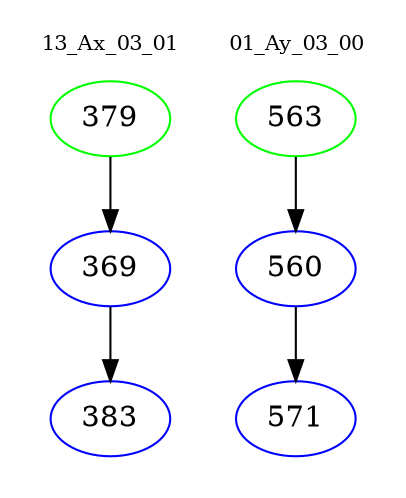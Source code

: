 digraph{
subgraph cluster_0 {
color = white
label = "13_Ax_03_01";
fontsize=10;
T0_379 [label="379", color="green"]
T0_379 -> T0_369 [color="black"]
T0_369 [label="369", color="blue"]
T0_369 -> T0_383 [color="black"]
T0_383 [label="383", color="blue"]
}
subgraph cluster_1 {
color = white
label = "01_Ay_03_00";
fontsize=10;
T1_563 [label="563", color="green"]
T1_563 -> T1_560 [color="black"]
T1_560 [label="560", color="blue"]
T1_560 -> T1_571 [color="black"]
T1_571 [label="571", color="blue"]
}
}
